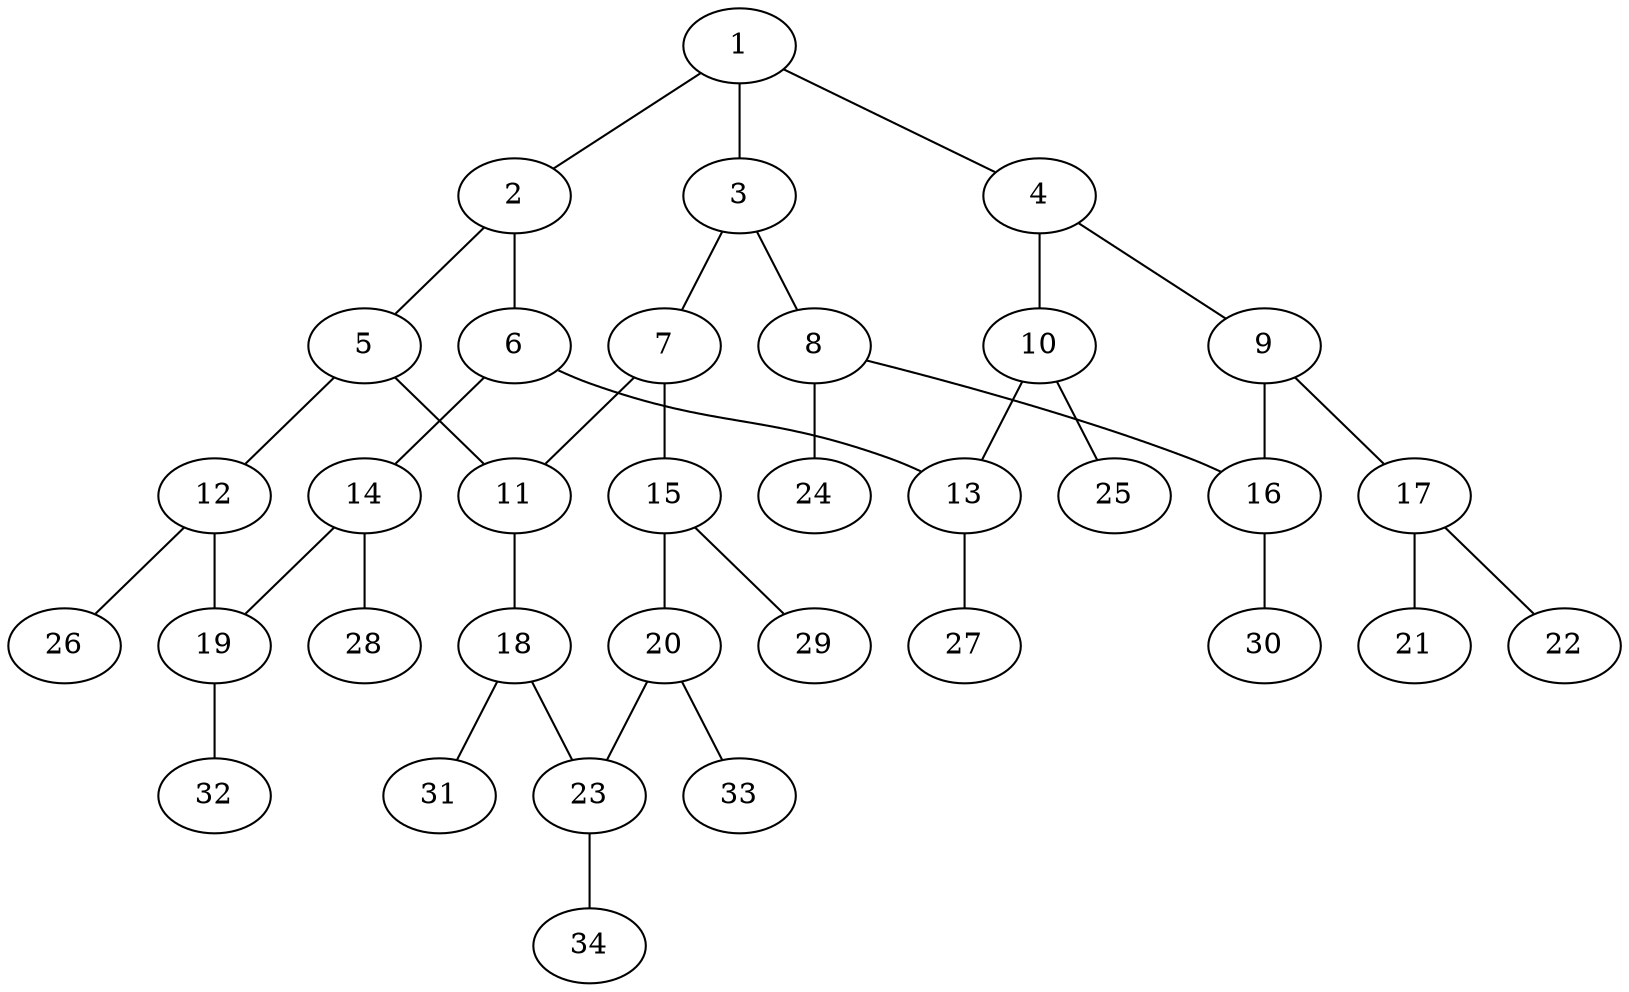 graph molecule_2396 {
	1	 [chem=C];
	2	 [chem=C];
	1 -- 2	 [valence=1];
	3	 [chem=C];
	1 -- 3	 [valence=2];
	4	 [chem=C];
	1 -- 4	 [valence=1];
	5	 [chem=C];
	2 -- 5	 [valence=1];
	6	 [chem=C];
	2 -- 6	 [valence=2];
	7	 [chem=C];
	3 -- 7	 [valence=1];
	8	 [chem=C];
	3 -- 8	 [valence=1];
	9	 [chem=C];
	4 -- 9	 [valence=2];
	10	 [chem=C];
	4 -- 10	 [valence=1];
	11	 [chem=C];
	5 -- 11	 [valence=1];
	12	 [chem=C];
	5 -- 12	 [valence=2];
	13	 [chem=C];
	6 -- 13	 [valence=1];
	14	 [chem=C];
	6 -- 14	 [valence=1];
	7 -- 11	 [valence=2];
	15	 [chem=C];
	7 -- 15	 [valence=1];
	16	 [chem=C];
	8 -- 16	 [valence=2];
	24	 [chem=H];
	8 -- 24	 [valence=1];
	9 -- 16	 [valence=1];
	17	 [chem=N];
	9 -- 17	 [valence=1];
	10 -- 13	 [valence=2];
	25	 [chem=H];
	10 -- 25	 [valence=1];
	18	 [chem=C];
	11 -- 18	 [valence=1];
	19	 [chem=C];
	12 -- 19	 [valence=1];
	26	 [chem=H];
	12 -- 26	 [valence=1];
	27	 [chem=H];
	13 -- 27	 [valence=1];
	14 -- 19	 [valence=2];
	28	 [chem=H];
	14 -- 28	 [valence=1];
	20	 [chem=C];
	15 -- 20	 [valence=2];
	29	 [chem=H];
	15 -- 29	 [valence=1];
	30	 [chem=H];
	16 -- 30	 [valence=1];
	21	 [chem=O];
	17 -- 21	 [valence=2];
	22	 [chem=O];
	17 -- 22	 [valence=1];
	23	 [chem=C];
	18 -- 23	 [valence=2];
	31	 [chem=H];
	18 -- 31	 [valence=1];
	32	 [chem=H];
	19 -- 32	 [valence=1];
	20 -- 23	 [valence=1];
	33	 [chem=H];
	20 -- 33	 [valence=1];
	34	 [chem=H];
	23 -- 34	 [valence=1];
}
